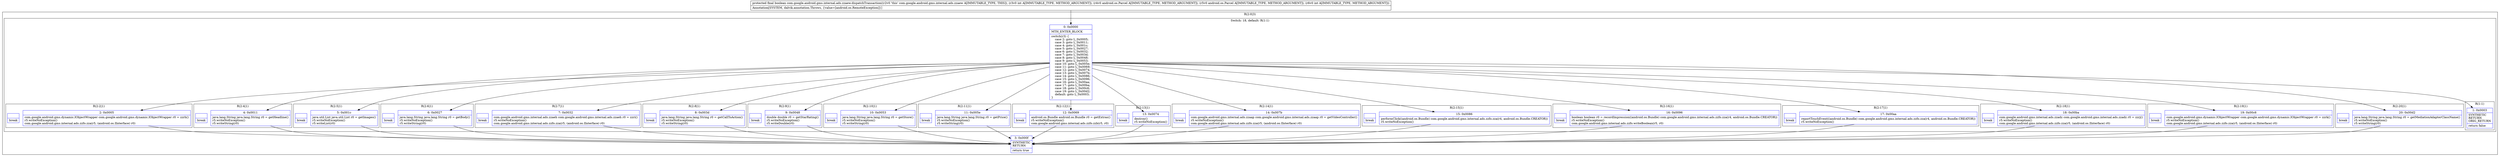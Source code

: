 digraph "CFG forcom.google.android.gms.internal.ads.zzaew.dispatchTransaction(ILandroid\/os\/Parcel;Landroid\/os\/Parcel;I)Z" {
subgraph cluster_Region_2054097948 {
label = "R(2:0|3)";
node [shape=record,color=blue];
subgraph cluster_SwitchRegion_100818917 {
label = "Switch: 18, default: R(1:1)";
node [shape=record,color=blue];
Node_0 [shape=record,label="{0\:\ 0x0000|MTH_ENTER_BLOCK\l|switch(r3) \{\l    case 2: goto L_0x0005;\l    case 3: goto L_0x0011;\l    case 4: goto L_0x001c;\l    case 5: goto L_0x0027;\l    case 6: goto L_0x0032;\l    case 7: goto L_0x003d;\l    case 8: goto L_0x0048;\l    case 9: goto L_0x0053;\l    case 10: goto L_0x005e;\l    case 11: goto L_0x0069;\l    case 12: goto L_0x0074;\l    case 13: goto L_0x007b;\l    case 14: goto L_0x0086;\l    case 15: goto L_0x0096;\l    case 16: goto L_0x00aa;\l    case 17: goto L_0x00ba;\l    case 18: goto L_0x00c6;\l    case 19: goto L_0x00d2;\l    default: goto L_0x0003;\l\}\l}"];
subgraph cluster_Region_1780527027 {
label = "R(2:2|1)";
node [shape=record,color=blue];
Node_2 [shape=record,label="{2\:\ 0x0005|com.google.android.gms.dynamic.IObjectWrapper com.google.android.gms.dynamic.IObjectWrapper r0 = zzrh()\lr5.writeNoException()\lcom.google.android.gms.internal.ads.zzfo.zza(r5, (android.os.IInterface) r0)\l}"];
Node_InsnContainer_1764767137 [shape=record,label="{|break\l}"];
}
subgraph cluster_Region_138315257 {
label = "R(2:4|1)";
node [shape=record,color=blue];
Node_4 [shape=record,label="{4\:\ 0x0011|java.lang.String java.lang.String r0 = getHeadline()\lr5.writeNoException()\lr5.writeString(r0)\l}"];
Node_InsnContainer_1505908209 [shape=record,label="{|break\l}"];
}
subgraph cluster_Region_119915505 {
label = "R(2:5|1)";
node [shape=record,color=blue];
Node_5 [shape=record,label="{5\:\ 0x001c|java.util.List java.util.List r0 = getImages()\lr5.writeNoException()\lr5.writeList(r0)\l}"];
Node_InsnContainer_1540341049 [shape=record,label="{|break\l}"];
}
subgraph cluster_Region_937545870 {
label = "R(2:6|1)";
node [shape=record,color=blue];
Node_6 [shape=record,label="{6\:\ 0x0027|java.lang.String java.lang.String r0 = getBody()\lr5.writeNoException()\lr5.writeString(r0)\l}"];
Node_InsnContainer_1327906002 [shape=record,label="{|break\l}"];
}
subgraph cluster_Region_1715509130 {
label = "R(2:7|1)";
node [shape=record,color=blue];
Node_7 [shape=record,label="{7\:\ 0x0032|com.google.android.gms.internal.ads.zzaeh com.google.android.gms.internal.ads.zzaeh r0 = zzri()\lr5.writeNoException()\lcom.google.android.gms.internal.ads.zzfo.zza(r5, (android.os.IInterface) r0)\l}"];
Node_InsnContainer_659789226 [shape=record,label="{|break\l}"];
}
subgraph cluster_Region_109130414 {
label = "R(2:8|1)";
node [shape=record,color=blue];
Node_8 [shape=record,label="{8\:\ 0x003d|java.lang.String java.lang.String r0 = getCallToAction()\lr5.writeNoException()\lr5.writeString(r0)\l}"];
Node_InsnContainer_1819619692 [shape=record,label="{|break\l}"];
}
subgraph cluster_Region_1275027826 {
label = "R(2:9|1)";
node [shape=record,color=blue];
Node_9 [shape=record,label="{9\:\ 0x0048|double double r0 = getStarRating()\lr5.writeNoException()\lr5.writeDouble(r0)\l}"];
Node_InsnContainer_1249214382 [shape=record,label="{|break\l}"];
}
subgraph cluster_Region_225153895 {
label = "R(2:10|1)";
node [shape=record,color=blue];
Node_10 [shape=record,label="{10\:\ 0x0053|java.lang.String java.lang.String r0 = getStore()\lr5.writeNoException()\lr5.writeString(r0)\l}"];
Node_InsnContainer_885721758 [shape=record,label="{|break\l}"];
}
subgraph cluster_Region_1879180400 {
label = "R(2:11|1)";
node [shape=record,color=blue];
Node_11 [shape=record,label="{11\:\ 0x005e|java.lang.String java.lang.String r0 = getPrice()\lr5.writeNoException()\lr5.writeString(r0)\l}"];
Node_InsnContainer_252585832 [shape=record,label="{|break\l}"];
}
subgraph cluster_Region_83437914 {
label = "R(2:12|1)";
node [shape=record,color=blue];
Node_12 [shape=record,label="{12\:\ 0x0069|android.os.Bundle android.os.Bundle r0 = getExtras()\lr5.writeNoException()\lcom.google.android.gms.internal.ads.zzfo.zzb(r5, r0)\l}"];
Node_InsnContainer_1253415348 [shape=record,label="{|break\l}"];
}
subgraph cluster_Region_727451459 {
label = "R(2:13|1)";
node [shape=record,color=blue];
Node_13 [shape=record,label="{13\:\ 0x0074|destroy()\lr5.writeNoException()\l}"];
Node_InsnContainer_1194293068 [shape=record,label="{|break\l}"];
}
subgraph cluster_Region_354052377 {
label = "R(2:14|1)";
node [shape=record,color=blue];
Node_14 [shape=record,label="{14\:\ 0x007b|com.google.android.gms.internal.ads.zzaap com.google.android.gms.internal.ads.zzaap r0 = getVideoController()\lr5.writeNoException()\lcom.google.android.gms.internal.ads.zzfo.zza(r5, (android.os.IInterface) r0)\l}"];
Node_InsnContainer_971255206 [shape=record,label="{|break\l}"];
}
subgraph cluster_Region_1610251031 {
label = "R(2:15|1)";
node [shape=record,color=blue];
Node_15 [shape=record,label="{15\:\ 0x0086|performClick((android.os.Bundle) com.google.android.gms.internal.ads.zzfo.zza(r4, android.os.Bundle.CREATOR))\lr5.writeNoException()\l}"];
Node_InsnContainer_349641140 [shape=record,label="{|break\l}"];
}
subgraph cluster_Region_536628490 {
label = "R(2:16|1)";
node [shape=record,color=blue];
Node_16 [shape=record,label="{16\:\ 0x0096|boolean boolean r0 = recordImpression((android.os.Bundle) com.google.android.gms.internal.ads.zzfo.zza(r4, android.os.Bundle.CREATOR))\lr5.writeNoException()\lcom.google.android.gms.internal.ads.zzfo.writeBoolean(r5, r0)\l}"];
Node_InsnContainer_679381365 [shape=record,label="{|break\l}"];
}
subgraph cluster_Region_812583105 {
label = "R(2:17|1)";
node [shape=record,color=blue];
Node_17 [shape=record,label="{17\:\ 0x00aa|reportTouchEvent((android.os.Bundle) com.google.android.gms.internal.ads.zzfo.zza(r4, android.os.Bundle.CREATOR))\lr5.writeNoException()\l}"];
Node_InsnContainer_1010954008 [shape=record,label="{|break\l}"];
}
subgraph cluster_Region_685480599 {
label = "R(2:18|1)";
node [shape=record,color=blue];
Node_18 [shape=record,label="{18\:\ 0x00ba|com.google.android.gms.internal.ads.zzadz com.google.android.gms.internal.ads.zzadz r0 = zzrj()\lr5.writeNoException()\lcom.google.android.gms.internal.ads.zzfo.zza(r5, (android.os.IInterface) r0)\l}"];
Node_InsnContainer_276253597 [shape=record,label="{|break\l}"];
}
subgraph cluster_Region_275787856 {
label = "R(2:19|1)";
node [shape=record,color=blue];
Node_19 [shape=record,label="{19\:\ 0x00c6|com.google.android.gms.dynamic.IObjectWrapper com.google.android.gms.dynamic.IObjectWrapper r0 = zzrk()\lr5.writeNoException()\lcom.google.android.gms.internal.ads.zzfo.zza(r5, (android.os.IInterface) r0)\l}"];
Node_InsnContainer_1277058503 [shape=record,label="{|break\l}"];
}
subgraph cluster_Region_628486951 {
label = "R(2:20|1)";
node [shape=record,color=blue];
Node_20 [shape=record,label="{20\:\ 0x00d2|java.lang.String java.lang.String r0 = getMediationAdapterClassName()\lr5.writeNoException()\lr5.writeString(r0)\l}"];
Node_InsnContainer_75464069 [shape=record,label="{|break\l}"];
}
subgraph cluster_Region_930442045 {
label = "R(1:1)";
node [shape=record,color=blue];
Node_1 [shape=record,label="{1\:\ 0x0003|SYNTHETIC\lRETURN\lORIG_RETURN\l|return false\l}"];
}
}
Node_3 [shape=record,label="{3\:\ 0x000f|SYNTHETIC\lRETURN\l|return true\l}"];
}
MethodNode[shape=record,label="{protected final boolean com.google.android.gms.internal.ads.zzaew.dispatchTransaction((r2v0 'this' com.google.android.gms.internal.ads.zzaew A[IMMUTABLE_TYPE, THIS]), (r3v0 int A[IMMUTABLE_TYPE, METHOD_ARGUMENT]), (r4v0 android.os.Parcel A[IMMUTABLE_TYPE, METHOD_ARGUMENT]), (r5v0 android.os.Parcel A[IMMUTABLE_TYPE, METHOD_ARGUMENT]), (r6v0 int A[IMMUTABLE_TYPE, METHOD_ARGUMENT]))  | Annotation[SYSTEM, dalvik.annotation.Throws, \{value=[android.os.RemoteException]\}]\l}"];
MethodNode -> Node_0;
Node_0 -> Node_1;
Node_0 -> Node_2;
Node_0 -> Node_4;
Node_0 -> Node_5;
Node_0 -> Node_6;
Node_0 -> Node_7;
Node_0 -> Node_8;
Node_0 -> Node_9;
Node_0 -> Node_10;
Node_0 -> Node_11;
Node_0 -> Node_12;
Node_0 -> Node_13;
Node_0 -> Node_14;
Node_0 -> Node_15;
Node_0 -> Node_16;
Node_0 -> Node_17;
Node_0 -> Node_18;
Node_0 -> Node_19;
Node_0 -> Node_20;
Node_2 -> Node_3;
Node_4 -> Node_3;
Node_5 -> Node_3;
Node_6 -> Node_3;
Node_7 -> Node_3;
Node_8 -> Node_3;
Node_9 -> Node_3;
Node_10 -> Node_3;
Node_11 -> Node_3;
Node_12 -> Node_3;
Node_13 -> Node_3;
Node_14 -> Node_3;
Node_15 -> Node_3;
Node_16 -> Node_3;
Node_17 -> Node_3;
Node_18 -> Node_3;
Node_19 -> Node_3;
Node_20 -> Node_3;
}

